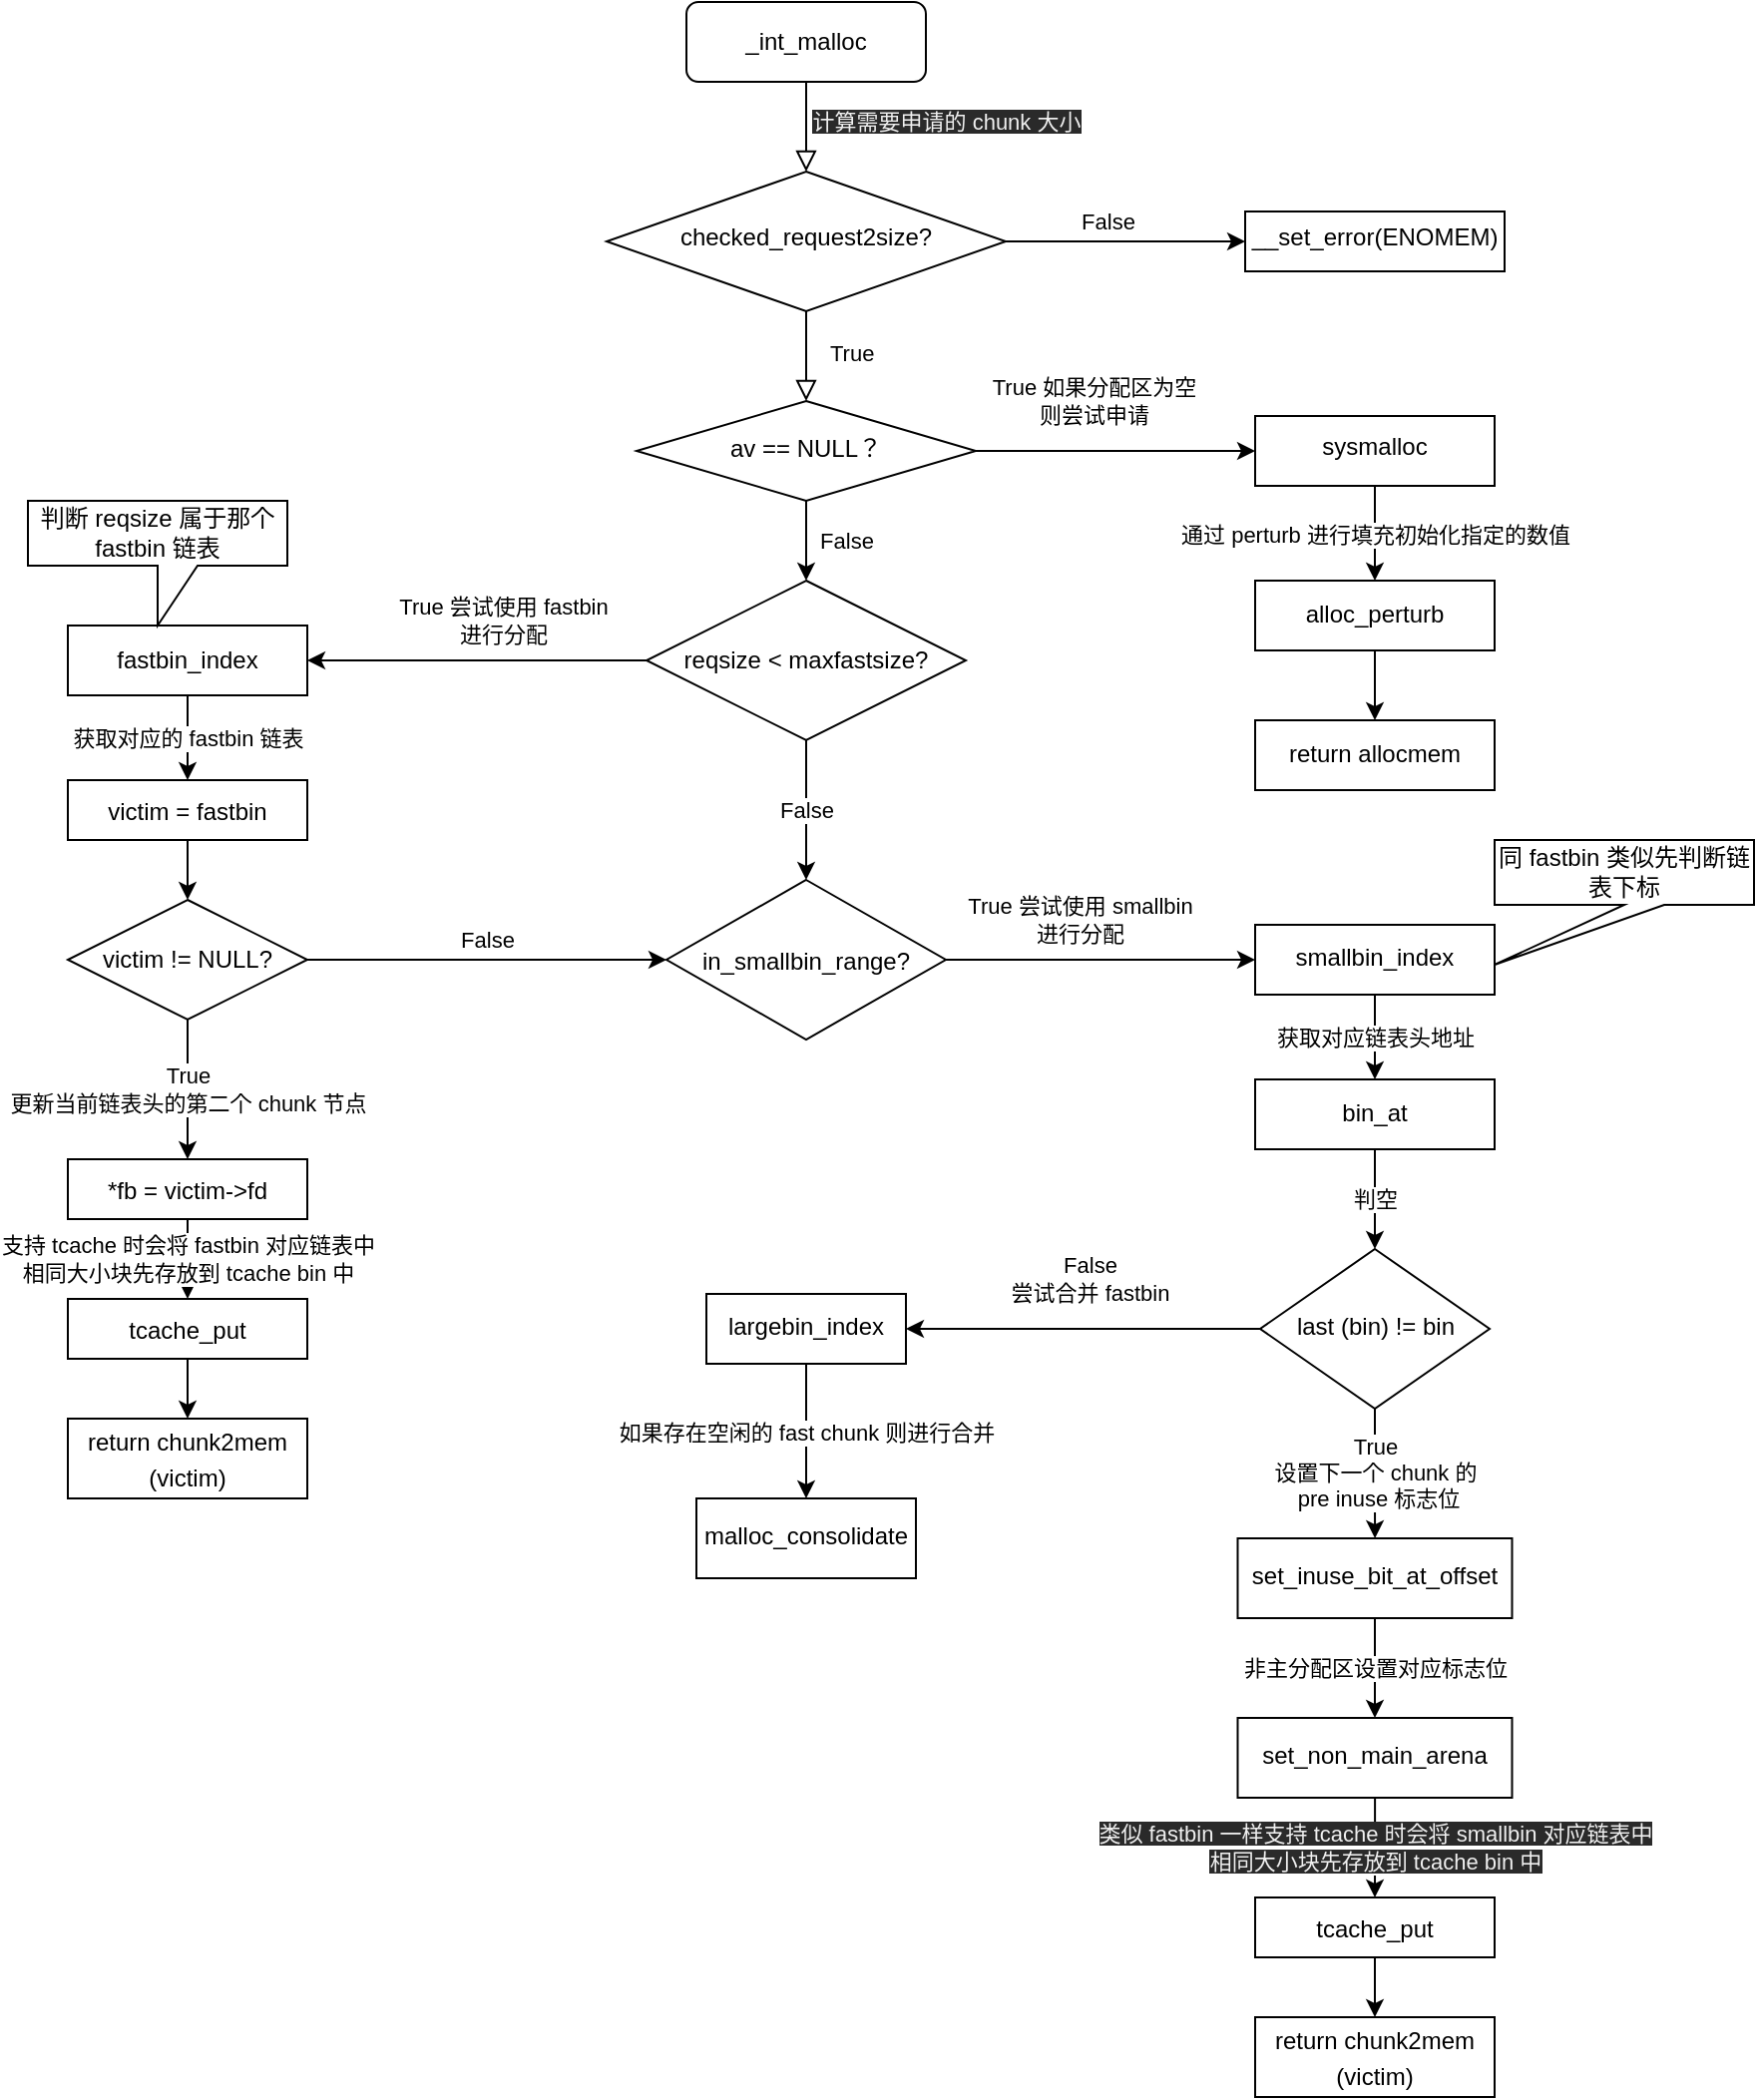 <mxfile version="14.6.13" type="device" pages="2"><diagram id="C5RBs43oDa-KdzZeNtuy" name="_int_malloc"><mxGraphModel dx="2012" dy="730" grid="1" gridSize="10" guides="1" tooltips="1" connect="1" arrows="1" fold="1" page="1" pageScale="1" pageWidth="827" pageHeight="1169" math="0" shadow="0"><root><mxCell id="WIyWlLk6GJQsqaUBKTNV-0"/><mxCell id="WIyWlLk6GJQsqaUBKTNV-1" parent="WIyWlLk6GJQsqaUBKTNV-0"/><mxCell id="WIyWlLk6GJQsqaUBKTNV-2" value="&lt;meta charset=&quot;utf-8&quot;&gt;&lt;span style=&quot;color: rgb(240, 240, 240); font-family: helvetica; font-size: 11px; font-style: normal; font-weight: 400; letter-spacing: normal; text-align: left; text-indent: 0px; text-transform: none; word-spacing: 0px; background-color: rgb(42, 42, 42); display: inline; float: none;&quot;&gt;计算需要申请的 chunk 大小&lt;/span&gt;" style="rounded=0;html=1;jettySize=auto;orthogonalLoop=1;fontSize=11;endArrow=block;endFill=0;endSize=8;strokeWidth=1;shadow=0;labelBackgroundColor=none;edgeStyle=orthogonalEdgeStyle;" parent="WIyWlLk6GJQsqaUBKTNV-1" source="WIyWlLk6GJQsqaUBKTNV-3" target="WIyWlLk6GJQsqaUBKTNV-6" edge="1"><mxGeometry x="-0.111" y="70" relative="1" as="geometry"><mxPoint as="offset"/></mxGeometry></mxCell><mxCell id="WIyWlLk6GJQsqaUBKTNV-3" value="_int_malloc" style="rounded=1;whiteSpace=wrap;html=1;fontSize=12;glass=0;strokeWidth=1;shadow=0;" parent="WIyWlLk6GJQsqaUBKTNV-1" vertex="1"><mxGeometry x="160" y="80" width="120" height="40" as="geometry"/></mxCell><mxCell id="WIyWlLk6GJQsqaUBKTNV-4" value="True" style="rounded=0;html=1;jettySize=auto;orthogonalLoop=1;fontSize=11;endArrow=block;endFill=0;endSize=8;strokeWidth=1;shadow=0;labelBackgroundColor=none;edgeStyle=orthogonalEdgeStyle;align=left;entryX=0.5;entryY=0;entryDx=0;entryDy=0;" parent="WIyWlLk6GJQsqaUBKTNV-1" source="WIyWlLk6GJQsqaUBKTNV-6" target="5kO4DivLfU6_8C12rLUA-7" edge="1"><mxGeometry x="-0.091" y="10" relative="1" as="geometry"><mxPoint as="offset"/><mxPoint x="220" y="290" as="targetPoint"/></mxGeometry></mxCell><mxCell id="5kO4DivLfU6_8C12rLUA-5" value="" style="edgeStyle=orthogonalEdgeStyle;rounded=0;orthogonalLoop=1;jettySize=auto;html=1;" parent="WIyWlLk6GJQsqaUBKTNV-1" source="WIyWlLk6GJQsqaUBKTNV-6" target="5kO4DivLfU6_8C12rLUA-4" edge="1"><mxGeometry relative="1" as="geometry"/></mxCell><mxCell id="5kO4DivLfU6_8C12rLUA-6" value="False" style="edgeLabel;html=1;align=center;verticalAlign=middle;resizable=0;points=[];" parent="5kO4DivLfU6_8C12rLUA-5" vertex="1" connectable="0"><mxGeometry x="-0.293" y="-1" relative="1" as="geometry"><mxPoint x="8" y="-11" as="offset"/></mxGeometry></mxCell><mxCell id="WIyWlLk6GJQsqaUBKTNV-6" value="&lt;span style=&quot;text-align: left&quot;&gt;checked_request2size?&lt;br&gt;&lt;/span&gt;" style="rhombus;whiteSpace=wrap;html=1;shadow=0;fontFamily=Helvetica;fontSize=12;align=center;strokeWidth=1;spacing=6;spacingTop=-4;" parent="WIyWlLk6GJQsqaUBKTNV-1" vertex="1"><mxGeometry x="120" y="165" width="200" height="70" as="geometry"/></mxCell><mxCell id="5kO4DivLfU6_8C12rLUA-4" value="__set_error(ENOMEM)" style="whiteSpace=wrap;html=1;shadow=0;strokeWidth=1;spacing=6;spacingTop=-4;" parent="WIyWlLk6GJQsqaUBKTNV-1" vertex="1"><mxGeometry x="440" y="185" width="130" height="30" as="geometry"/></mxCell><mxCell id="5kO4DivLfU6_8C12rLUA-9" value="" style="edgeStyle=orthogonalEdgeStyle;rounded=0;orthogonalLoop=1;jettySize=auto;html=1;" parent="WIyWlLk6GJQsqaUBKTNV-1" source="5kO4DivLfU6_8C12rLUA-7" target="5kO4DivLfU6_8C12rLUA-8" edge="1"><mxGeometry relative="1" as="geometry"/></mxCell><mxCell id="5kO4DivLfU6_8C12rLUA-10" value="True 如果分配区为空&lt;br&gt;则尝试申请" style="edgeLabel;html=1;align=center;verticalAlign=middle;resizable=0;points=[];" parent="5kO4DivLfU6_8C12rLUA-9" vertex="1" connectable="0"><mxGeometry x="-0.2" y="-1" relative="1" as="geometry"><mxPoint x="3" y="-26" as="offset"/></mxGeometry></mxCell><mxCell id="1vATzgNx2G5LXkm2B4S2-3" value="False" style="edgeStyle=orthogonalEdgeStyle;rounded=0;orthogonalLoop=1;jettySize=auto;html=1;entryX=0.5;entryY=0;entryDx=0;entryDy=0;" edge="1" parent="WIyWlLk6GJQsqaUBKTNV-1" source="5kO4DivLfU6_8C12rLUA-7" target="1vATzgNx2G5LXkm2B4S2-4"><mxGeometry x="0.0" y="20" relative="1" as="geometry"><mxPoint x="220.034" y="370" as="targetPoint"/><Array as="points"/><mxPoint as="offset"/></mxGeometry></mxCell><mxCell id="5kO4DivLfU6_8C12rLUA-7" value="&lt;div style=&quot;line-height: 18px&quot;&gt;av == NULL？&lt;/div&gt;" style="rhombus;whiteSpace=wrap;html=1;shadow=0;fontFamily=Helvetica;fontSize=12;align=center;strokeWidth=1;spacing=6;spacingTop=-4;" parent="WIyWlLk6GJQsqaUBKTNV-1" vertex="1"><mxGeometry x="135" y="280" width="170" height="50" as="geometry"/></mxCell><mxCell id="5kO4DivLfU6_8C12rLUA-12" value="通过 perturb 进行填充初始化指定的数值" style="edgeStyle=orthogonalEdgeStyle;rounded=0;orthogonalLoop=1;jettySize=auto;html=1;" parent="WIyWlLk6GJQsqaUBKTNV-1" source="5kO4DivLfU6_8C12rLUA-8" target="5kO4DivLfU6_8C12rLUA-11" edge="1"><mxGeometry relative="1" as="geometry"/></mxCell><mxCell id="5kO4DivLfU6_8C12rLUA-8" value="sysmalloc" style="whiteSpace=wrap;html=1;shadow=0;strokeWidth=1;spacing=6;spacingTop=-4;" parent="WIyWlLk6GJQsqaUBKTNV-1" vertex="1"><mxGeometry x="445" y="287.5" width="120" height="35" as="geometry"/></mxCell><mxCell id="1vATzgNx2G5LXkm2B4S2-1" value="" style="edgeStyle=orthogonalEdgeStyle;rounded=0;orthogonalLoop=1;jettySize=auto;html=1;" edge="1" parent="WIyWlLk6GJQsqaUBKTNV-1" source="5kO4DivLfU6_8C12rLUA-11" target="1vATzgNx2G5LXkm2B4S2-0"><mxGeometry relative="1" as="geometry"/></mxCell><mxCell id="5kO4DivLfU6_8C12rLUA-11" value="&lt;div style=&quot;line-height: 18px&quot;&gt;alloc_perturb&lt;/div&gt;" style="whiteSpace=wrap;html=1;shadow=0;strokeWidth=1;spacing=6;spacingTop=-4;" parent="WIyWlLk6GJQsqaUBKTNV-1" vertex="1"><mxGeometry x="445" y="370" width="120" height="35" as="geometry"/></mxCell><mxCell id="1vATzgNx2G5LXkm2B4S2-0" value="&lt;div style=&quot;line-height: 18px&quot;&gt;return allocmem&lt;/div&gt;" style="whiteSpace=wrap;html=1;shadow=0;strokeWidth=1;spacing=6;spacingTop=-4;" vertex="1" parent="WIyWlLk6GJQsqaUBKTNV-1"><mxGeometry x="445" y="440" width="120" height="35" as="geometry"/></mxCell><mxCell id="1vATzgNx2G5LXkm2B4S2-6" value="" style="edgeStyle=orthogonalEdgeStyle;rounded=0;orthogonalLoop=1;jettySize=auto;html=1;" edge="1" parent="WIyWlLk6GJQsqaUBKTNV-1" source="1vATzgNx2G5LXkm2B4S2-4" target="1vATzgNx2G5LXkm2B4S2-5"><mxGeometry relative="1" as="geometry"/></mxCell><mxCell id="1vATzgNx2G5LXkm2B4S2-7" value="True 尝试使用 fastbin &lt;br&gt;进行分配" style="edgeLabel;html=1;align=center;verticalAlign=middle;resizable=0;points=[];" vertex="1" connectable="0" parent="1vATzgNx2G5LXkm2B4S2-6"><mxGeometry x="-0.15" y="3" relative="1" as="geometry"><mxPoint y="-23" as="offset"/></mxGeometry></mxCell><mxCell id="1vATzgNx2G5LXkm2B4S2-25" value="False" style="edgeStyle=orthogonalEdgeStyle;rounded=0;orthogonalLoop=1;jettySize=auto;html=1;" edge="1" parent="WIyWlLk6GJQsqaUBKTNV-1" source="1vATzgNx2G5LXkm2B4S2-4" target="1vATzgNx2G5LXkm2B4S2-24"><mxGeometry relative="1" as="geometry"/></mxCell><mxCell id="1vATzgNx2G5LXkm2B4S2-4" value="reqsize &amp;lt; maxfastsize?" style="rhombus;whiteSpace=wrap;html=1;" vertex="1" parent="WIyWlLk6GJQsqaUBKTNV-1"><mxGeometry x="140" y="370" width="160" height="80" as="geometry"/></mxCell><mxCell id="1vATzgNx2G5LXkm2B4S2-10" value="获取对应的 fastbin 链表" style="edgeStyle=orthogonalEdgeStyle;rounded=0;orthogonalLoop=1;jettySize=auto;html=1;" edge="1" parent="WIyWlLk6GJQsqaUBKTNV-1" source="1vATzgNx2G5LXkm2B4S2-5" target="1vATzgNx2G5LXkm2B4S2-9"><mxGeometry relative="1" as="geometry"/></mxCell><mxCell id="1vATzgNx2G5LXkm2B4S2-5" value="&lt;span style=&quot;text-align: left&quot;&gt;fastbin_index&lt;/span&gt;" style="whiteSpace=wrap;html=1;" vertex="1" parent="WIyWlLk6GJQsqaUBKTNV-1"><mxGeometry x="-150" y="392.5" width="120" height="35" as="geometry"/></mxCell><mxCell id="1vATzgNx2G5LXkm2B4S2-8" value="判断 reqsize 属于那个 fastbin 链表" style="shape=callout;whiteSpace=wrap;html=1;perimeter=calloutPerimeter;" vertex="1" parent="WIyWlLk6GJQsqaUBKTNV-1"><mxGeometry x="-170" y="330" width="130" height="62.5" as="geometry"/></mxCell><mxCell id="1vATzgNx2G5LXkm2B4S2-14" value="True&lt;br&gt;更新当前链表头的第二个 chunk 节点" style="edgeStyle=orthogonalEdgeStyle;rounded=0;orthogonalLoop=1;jettySize=auto;html=1;exitX=0.5;exitY=1;exitDx=0;exitDy=0;" edge="1" parent="WIyWlLk6GJQsqaUBKTNV-1" source="1vATzgNx2G5LXkm2B4S2-22" target="1vATzgNx2G5LXkm2B4S2-13"><mxGeometry relative="1" as="geometry"><mxPoint x="110" y="530" as="sourcePoint"/></mxGeometry></mxCell><mxCell id="1vATzgNx2G5LXkm2B4S2-23" value="" style="edgeStyle=orthogonalEdgeStyle;rounded=0;orthogonalLoop=1;jettySize=auto;html=1;" edge="1" parent="WIyWlLk6GJQsqaUBKTNV-1" source="1vATzgNx2G5LXkm2B4S2-9" target="1vATzgNx2G5LXkm2B4S2-22"><mxGeometry relative="1" as="geometry"/></mxCell><mxCell id="1vATzgNx2G5LXkm2B4S2-9" value="&lt;div style=&quot;line-height: 18px&quot;&gt;victim =&amp;nbsp;fastbin&lt;/div&gt;" style="whiteSpace=wrap;html=1;" vertex="1" parent="WIyWlLk6GJQsqaUBKTNV-1"><mxGeometry x="-150" y="470" width="120" height="30" as="geometry"/></mxCell><mxCell id="1vATzgNx2G5LXkm2B4S2-19" value="支持 tcache 时会将 fastbin 对应链表中&lt;br&gt;相同大小块先存放到 tcache bin 中" style="edgeStyle=orthogonalEdgeStyle;rounded=0;orthogonalLoop=1;jettySize=auto;html=1;" edge="1" parent="WIyWlLk6GJQsqaUBKTNV-1" source="1vATzgNx2G5LXkm2B4S2-13" target="1vATzgNx2G5LXkm2B4S2-18"><mxGeometry relative="1" as="geometry"/></mxCell><mxCell id="1vATzgNx2G5LXkm2B4S2-13" value="&lt;div style=&quot;line-height: 18px&quot;&gt;&lt;div style=&quot;line-height: 18px&quot;&gt;&lt;div style=&quot;line-height: 18px&quot;&gt;*fb = victim-&amp;gt;fd&lt;/div&gt;&lt;/div&gt;&lt;/div&gt;" style="whiteSpace=wrap;html=1;" vertex="1" parent="WIyWlLk6GJQsqaUBKTNV-1"><mxGeometry x="-150" y="660" width="120" height="30" as="geometry"/></mxCell><mxCell id="1vATzgNx2G5LXkm2B4S2-21" value="" style="edgeStyle=orthogonalEdgeStyle;rounded=0;orthogonalLoop=1;jettySize=auto;html=1;" edge="1" parent="WIyWlLk6GJQsqaUBKTNV-1" source="1vATzgNx2G5LXkm2B4S2-18" target="1vATzgNx2G5LXkm2B4S2-20"><mxGeometry relative="1" as="geometry"/></mxCell><mxCell id="1vATzgNx2G5LXkm2B4S2-18" value="&lt;div style=&quot;line-height: 18px&quot;&gt;&lt;div style=&quot;line-height: 18px&quot;&gt;&lt;div style=&quot;line-height: 18px&quot;&gt;&lt;div style=&quot;line-height: 18px&quot;&gt;tcache_put&lt;/div&gt;&lt;/div&gt;&lt;/div&gt;&lt;/div&gt;" style="whiteSpace=wrap;html=1;" vertex="1" parent="WIyWlLk6GJQsqaUBKTNV-1"><mxGeometry x="-150" y="730" width="120" height="30" as="geometry"/></mxCell><mxCell id="1vATzgNx2G5LXkm2B4S2-20" value="&lt;div style=&quot;line-height: 18px&quot;&gt;&lt;div style=&quot;line-height: 18px&quot;&gt;&lt;div style=&quot;line-height: 18px&quot;&gt;&lt;div style=&quot;line-height: 18px&quot;&gt;return&amp;nbsp;chunk2mem (victim)&lt;/div&gt;&lt;/div&gt;&lt;/div&gt;&lt;/div&gt;" style="whiteSpace=wrap;html=1;" vertex="1" parent="WIyWlLk6GJQsqaUBKTNV-1"><mxGeometry x="-150" y="790" width="120" height="40" as="geometry"/></mxCell><mxCell id="1vATzgNx2G5LXkm2B4S2-22" value="victim != NULL?" style="rhombus;whiteSpace=wrap;html=1;" vertex="1" parent="WIyWlLk6GJQsqaUBKTNV-1"><mxGeometry x="-150" y="530" width="120" height="60" as="geometry"/></mxCell><mxCell id="1vATzgNx2G5LXkm2B4S2-31" value="" style="edgeStyle=orthogonalEdgeStyle;rounded=0;orthogonalLoop=1;jettySize=auto;html=1;entryX=0;entryY=0.5;entryDx=0;entryDy=0;" edge="1" parent="WIyWlLk6GJQsqaUBKTNV-1" source="1vATzgNx2G5LXkm2B4S2-24" target="1vATzgNx2G5LXkm2B4S2-32"><mxGeometry relative="1" as="geometry"><mxPoint x="440" y="560" as="targetPoint"/></mxGeometry></mxCell><mxCell id="1vATzgNx2G5LXkm2B4S2-33" value="True 尝试使用 smallbin &lt;br&gt;进行分配" style="edgeLabel;html=1;align=center;verticalAlign=middle;resizable=0;points=[];" vertex="1" connectable="0" parent="1vATzgNx2G5LXkm2B4S2-31"><mxGeometry x="-0.138" y="-2" relative="1" as="geometry"><mxPoint y="-22" as="offset"/></mxGeometry></mxCell><mxCell id="1vATzgNx2G5LXkm2B4S2-24" value="&lt;div style=&quot;line-height: 18px&quot;&gt;in_smallbin_range?&lt;/div&gt;" style="rhombus;whiteSpace=wrap;html=1;" vertex="1" parent="WIyWlLk6GJQsqaUBKTNV-1"><mxGeometry x="150" y="520" width="140" height="80" as="geometry"/></mxCell><mxCell id="1vATzgNx2G5LXkm2B4S2-27" value="False" style="endArrow=classic;html=1;entryX=0;entryY=0.5;entryDx=0;entryDy=0;" edge="1" parent="WIyWlLk6GJQsqaUBKTNV-1" target="1vATzgNx2G5LXkm2B4S2-24"><mxGeometry y="10" relative="1" as="geometry"><mxPoint x="-30" y="560" as="sourcePoint"/><mxPoint x="70" y="560" as="targetPoint"/><mxPoint as="offset"/></mxGeometry></mxCell><mxCell id="1vATzgNx2G5LXkm2B4S2-36" value="获取对应链表头地址" style="edgeStyle=orthogonalEdgeStyle;rounded=0;orthogonalLoop=1;jettySize=auto;html=1;" edge="1" parent="WIyWlLk6GJQsqaUBKTNV-1" source="1vATzgNx2G5LXkm2B4S2-32" target="1vATzgNx2G5LXkm2B4S2-35"><mxGeometry relative="1" as="geometry"/></mxCell><mxCell id="1vATzgNx2G5LXkm2B4S2-32" value="&lt;div style=&quot;line-height: 18px&quot;&gt;&lt;div style=&quot;line-height: 18px&quot;&gt;smallbin_index&lt;/div&gt;&lt;/div&gt;" style="whiteSpace=wrap;html=1;shadow=0;strokeWidth=1;spacing=6;spacingTop=-4;" vertex="1" parent="WIyWlLk6GJQsqaUBKTNV-1"><mxGeometry x="445" y="542.5" width="120" height="35" as="geometry"/></mxCell><mxCell id="1vATzgNx2G5LXkm2B4S2-34" value="同 fastbin 类似先判断链表下标" style="shape=callout;whiteSpace=wrap;html=1;perimeter=calloutPerimeter;position2=0;" vertex="1" parent="WIyWlLk6GJQsqaUBKTNV-1"><mxGeometry x="565" y="500" width="130" height="62.5" as="geometry"/></mxCell><mxCell id="1vATzgNx2G5LXkm2B4S2-38" value="判空" style="edgeStyle=orthogonalEdgeStyle;rounded=0;orthogonalLoop=1;jettySize=auto;html=1;" edge="1" parent="WIyWlLk6GJQsqaUBKTNV-1" source="1vATzgNx2G5LXkm2B4S2-35" target="1vATzgNx2G5LXkm2B4S2-37"><mxGeometry relative="1" as="geometry"/></mxCell><mxCell id="1vATzgNx2G5LXkm2B4S2-35" value="&lt;div style=&quot;line-height: 18px&quot;&gt;&lt;div style=&quot;line-height: 18px&quot;&gt;&lt;div style=&quot;line-height: 18px&quot;&gt;bin_at&lt;/div&gt;&lt;/div&gt;&lt;/div&gt;" style="whiteSpace=wrap;html=1;shadow=0;strokeWidth=1;spacing=6;spacingTop=-4;" vertex="1" parent="WIyWlLk6GJQsqaUBKTNV-1"><mxGeometry x="445" y="620" width="120" height="35" as="geometry"/></mxCell><mxCell id="1vATzgNx2G5LXkm2B4S2-41" value="True&lt;br&gt;设置下一个 chunk 的&lt;br&gt;&amp;nbsp;pre inuse 标志位" style="edgeStyle=orthogonalEdgeStyle;rounded=0;orthogonalLoop=1;jettySize=auto;html=1;" edge="1" parent="WIyWlLk6GJQsqaUBKTNV-1" source="1vATzgNx2G5LXkm2B4S2-37" target="1vATzgNx2G5LXkm2B4S2-40"><mxGeometry relative="1" as="geometry"/></mxCell><mxCell id="1vATzgNx2G5LXkm2B4S2-50" value="False&lt;br&gt;尝试合并 fastbin" style="edgeStyle=orthogonalEdgeStyle;rounded=0;orthogonalLoop=1;jettySize=auto;html=1;" edge="1" parent="WIyWlLk6GJQsqaUBKTNV-1" source="1vATzgNx2G5LXkm2B4S2-37" target="1vATzgNx2G5LXkm2B4S2-49"><mxGeometry x="-0.032" y="-25" relative="1" as="geometry"><mxPoint as="offset"/></mxGeometry></mxCell><mxCell id="1vATzgNx2G5LXkm2B4S2-37" value="&lt;div style=&quot;line-height: 18px&quot;&gt;last (bin) != bin&lt;/div&gt;" style="rhombus;whiteSpace=wrap;html=1;shadow=0;strokeWidth=1;spacing=6;spacingTop=-4;" vertex="1" parent="WIyWlLk6GJQsqaUBKTNV-1"><mxGeometry x="447.5" y="705" width="115" height="80" as="geometry"/></mxCell><mxCell id="1vATzgNx2G5LXkm2B4S2-43" value="非主分配区设置对应标志位" style="edgeStyle=orthogonalEdgeStyle;rounded=0;orthogonalLoop=1;jettySize=auto;html=1;" edge="1" parent="WIyWlLk6GJQsqaUBKTNV-1" source="1vATzgNx2G5LXkm2B4S2-40" target="1vATzgNx2G5LXkm2B4S2-42"><mxGeometry relative="1" as="geometry"/></mxCell><mxCell id="1vATzgNx2G5LXkm2B4S2-40" value="&lt;div style=&quot;line-height: 18px&quot;&gt;set_inuse_bit_at_offset&lt;/div&gt;" style="whiteSpace=wrap;html=1;shadow=0;strokeWidth=1;spacing=6;spacingTop=-4;" vertex="1" parent="WIyWlLk6GJQsqaUBKTNV-1"><mxGeometry x="436.25" y="850" width="137.5" height="40" as="geometry"/></mxCell><mxCell id="1vATzgNx2G5LXkm2B4S2-45" value="&lt;span style=&quot;color: rgb(240 , 240 , 240) ; font-family: &amp;#34;helvetica&amp;#34; ; font-size: 11px ; font-style: normal ; font-weight: 400 ; letter-spacing: normal ; text-align: center ; text-indent: 0px ; text-transform: none ; word-spacing: 0px ; background-color: rgb(42 , 42 , 42) ; display: inline ; float: none&quot;&gt;类似 fastbin 一样支持 tcache 时会将 smallbin 对应链表中&lt;/span&gt;&lt;br style=&quot;color: rgb(240 , 240 , 240) ; font-family: &amp;#34;helvetica&amp;#34; ; font-size: 11px ; font-style: normal ; font-weight: 400 ; letter-spacing: normal ; text-align: center ; text-indent: 0px ; text-transform: none ; word-spacing: 0px&quot;&gt;&lt;span style=&quot;color: rgb(240 , 240 , 240) ; font-family: &amp;#34;helvetica&amp;#34; ; font-size: 11px ; font-style: normal ; font-weight: 400 ; letter-spacing: normal ; text-align: center ; text-indent: 0px ; text-transform: none ; word-spacing: 0px ; background-color: rgb(42 , 42 , 42) ; display: inline ; float: none&quot;&gt;相同大小块先存放到 tcache bin 中&lt;/span&gt;" style="edgeStyle=orthogonalEdgeStyle;rounded=0;orthogonalLoop=1;jettySize=auto;html=1;entryX=0.5;entryY=0;entryDx=0;entryDy=0;" edge="1" parent="WIyWlLk6GJQsqaUBKTNV-1" source="1vATzgNx2G5LXkm2B4S2-42" target="1vATzgNx2G5LXkm2B4S2-44"><mxGeometry relative="1" as="geometry"/></mxCell><mxCell id="1vATzgNx2G5LXkm2B4S2-42" value="&lt;div style=&quot;line-height: 18px&quot;&gt;&lt;div style=&quot;line-height: 18px&quot;&gt;set_non_main_arena&lt;/div&gt;&lt;/div&gt;" style="whiteSpace=wrap;html=1;shadow=0;strokeWidth=1;spacing=6;spacingTop=-4;" vertex="1" parent="WIyWlLk6GJQsqaUBKTNV-1"><mxGeometry x="436.25" y="940" width="137.5" height="40" as="geometry"/></mxCell><mxCell id="1vATzgNx2G5LXkm2B4S2-48" style="edgeStyle=orthogonalEdgeStyle;rounded=0;orthogonalLoop=1;jettySize=auto;html=1;entryX=0.5;entryY=0;entryDx=0;entryDy=0;" edge="1" parent="WIyWlLk6GJQsqaUBKTNV-1" source="1vATzgNx2G5LXkm2B4S2-44" target="1vATzgNx2G5LXkm2B4S2-46"><mxGeometry relative="1" as="geometry"/></mxCell><mxCell id="1vATzgNx2G5LXkm2B4S2-44" value="&lt;div style=&quot;line-height: 18px&quot;&gt;&lt;div style=&quot;line-height: 18px&quot;&gt;&lt;div style=&quot;line-height: 18px&quot;&gt;&lt;div style=&quot;line-height: 18px&quot;&gt;tcache_put&lt;/div&gt;&lt;/div&gt;&lt;/div&gt;&lt;/div&gt;" style="whiteSpace=wrap;html=1;" vertex="1" parent="WIyWlLk6GJQsqaUBKTNV-1"><mxGeometry x="445" y="1030" width="120" height="30" as="geometry"/></mxCell><mxCell id="1vATzgNx2G5LXkm2B4S2-46" value="&lt;div style=&quot;line-height: 18px&quot;&gt;&lt;div style=&quot;line-height: 18px&quot;&gt;&lt;div style=&quot;line-height: 18px&quot;&gt;&lt;div style=&quot;line-height: 18px&quot;&gt;return&amp;nbsp;chunk2mem (victim)&lt;/div&gt;&lt;/div&gt;&lt;/div&gt;&lt;/div&gt;" style="whiteSpace=wrap;html=1;" vertex="1" parent="WIyWlLk6GJQsqaUBKTNV-1"><mxGeometry x="445" y="1090" width="120" height="40" as="geometry"/></mxCell><mxCell id="1vATzgNx2G5LXkm2B4S2-52" value="如果存在空闲的 fast chunk 则进行合并" style="edgeStyle=orthogonalEdgeStyle;rounded=0;orthogonalLoop=1;jettySize=auto;html=1;" edge="1" parent="WIyWlLk6GJQsqaUBKTNV-1" source="1vATzgNx2G5LXkm2B4S2-49" target="1vATzgNx2G5LXkm2B4S2-51"><mxGeometry relative="1" as="geometry"/></mxCell><mxCell id="1vATzgNx2G5LXkm2B4S2-49" value="&lt;div style=&quot;line-height: 18px&quot;&gt;largebin_index&lt;/div&gt;" style="whiteSpace=wrap;html=1;shadow=0;strokeWidth=1;spacing=6;spacingTop=-4;" vertex="1" parent="WIyWlLk6GJQsqaUBKTNV-1"><mxGeometry x="170" y="727.5" width="100" height="35" as="geometry"/></mxCell><mxCell id="1vATzgNx2G5LXkm2B4S2-51" value="&lt;div style=&quot;line-height: 18px&quot;&gt;&lt;div style=&quot;line-height: 18px&quot;&gt;malloc_consolidate&lt;/div&gt;&lt;/div&gt;" style="whiteSpace=wrap;html=1;shadow=0;strokeWidth=1;spacing=6;spacingTop=-4;" vertex="1" parent="WIyWlLk6GJQsqaUBKTNV-1"><mxGeometry x="165" y="830" width="110" height="40" as="geometry"/></mxCell></root></mxGraphModel></diagram><diagram id="WvDRwBwoH3OHG7CeKwm5" name="malloc_consolidate"><mxGraphModel dx="1185" dy="730" grid="1" gridSize="10" guides="1" tooltips="1" connect="1" arrows="1" fold="1" page="1" pageScale="1" pageWidth="827" pageHeight="1169" math="0" shadow="0"><root><mxCell id="2EwJpEZB17M4_aX14zUW-0"/><mxCell id="2EwJpEZB17M4_aX14zUW-1" parent="2EwJpEZB17M4_aX14zUW-0"/><mxCell id="zjrPyRwedGCQAq1g_ZNp-11" style="edgeStyle=orthogonalEdgeStyle;rounded=0;orthogonalLoop=1;jettySize=auto;html=1;entryX=0.5;entryY=0;entryDx=0;entryDy=0;" edge="1" parent="2EwJpEZB17M4_aX14zUW-1" source="zjrPyRwedGCQAq1g_ZNp-0" target="zjrPyRwedGCQAq1g_ZNp-10"><mxGeometry relative="1" as="geometry"/></mxCell><mxCell id="zjrPyRwedGCQAq1g_ZNp-0" value="malloc_consolidate" style="rounded=1;whiteSpace=wrap;html=1;" vertex="1" parent="2EwJpEZB17M4_aX14zUW-1"><mxGeometry x="340" y="150" width="120" height="40" as="geometry"/></mxCell><mxCell id="2PcGoU0E6L41Hj3VVCBz-1" value="获取 bin[1] 即 unsorted bins 首地址" style="edgeStyle=orthogonalEdgeStyle;rounded=0;orthogonalLoop=1;jettySize=auto;html=1;" edge="1" parent="2EwJpEZB17M4_aX14zUW-1" source="zjrPyRwedGCQAq1g_ZNp-10" target="2PcGoU0E6L41Hj3VVCBz-0"><mxGeometry relative="1" as="geometry"/></mxCell><mxCell id="zjrPyRwedGCQAq1g_ZNp-10" value="&lt;div style=&quot;line-height: 18px&quot;&gt;原子设置&lt;/div&gt;&lt;div style=&quot;line-height: 18px&quot;&gt;av-&amp;gt;have_fastchunks&lt;/div&gt;&lt;div style=&quot;line-height: 18px&quot;&gt;成员为 False&lt;/div&gt;" style="rounded=0;whiteSpace=wrap;html=1;" vertex="1" parent="2EwJpEZB17M4_aX14zUW-1"><mxGeometry x="320" y="230" width="160" height="60" as="geometry"/></mxCell><mxCell id="2PcGoU0E6L41Hj3VVCBz-3" value="获取 fastbin 最大链表与最小链表头地址" style="edgeStyle=orthogonalEdgeStyle;rounded=0;orthogonalLoop=1;jettySize=auto;html=1;" edge="1" parent="2EwJpEZB17M4_aX14zUW-1" source="2PcGoU0E6L41Hj3VVCBz-0" target="2PcGoU0E6L41Hj3VVCBz-2"><mxGeometry relative="1" as="geometry"/></mxCell><mxCell id="2PcGoU0E6L41Hj3VVCBz-0" value="&lt;div style=&quot;line-height: 18px&quot;&gt;&lt;div style=&quot;line-height: 18px&quot;&gt;unsorted_chunks(av)&lt;/div&gt;&lt;/div&gt;" style="rounded=0;whiteSpace=wrap;html=1;" vertex="1" parent="2EwJpEZB17M4_aX14zUW-1"><mxGeometry x="320" y="360" width="160" height="40" as="geometry"/></mxCell><mxCell id="2PcGoU0E6L41Hj3VVCBz-6" value="" style="edgeStyle=orthogonalEdgeStyle;rounded=0;orthogonalLoop=1;jettySize=auto;html=1;" edge="1" parent="2EwJpEZB17M4_aX14zUW-1" source="2PcGoU0E6L41Hj3VVCBz-2" target="2PcGoU0E6L41Hj3VVCBz-5"><mxGeometry relative="1" as="geometry"/></mxCell><mxCell id="2PcGoU0E6L41Hj3VVCBz-7" value="&lt;div style=&quot;line-height: 18px&quot;&gt;原子性的 将 fb 置空并返回 fb 原来的值&lt;/div&gt;" style="edgeLabel;html=1;align=center;verticalAlign=middle;resizable=0;points=[];" vertex="1" connectable="0" parent="2PcGoU0E6L41Hj3VVCBz-6"><mxGeometry x="-0.26" relative="1" as="geometry"><mxPoint y="8" as="offset"/></mxGeometry></mxCell><mxCell id="2PcGoU0E6L41Hj3VVCBz-2" value="&lt;div style=&quot;line-height: 18px&quot;&gt;&lt;div style=&quot;line-height: 18px&quot;&gt;&lt;div style=&quot;line-height: 18px&quot;&gt;maxfb = &amp;amp;fastbin(NFASTBINS - 1) //9&lt;/div&gt;&lt;div style=&quot;line-height: 18px&quot;&gt;&amp;amp;&amp;nbsp;&amp;nbsp;&lt;/div&gt;&lt;div style=&quot;line-height: 18px&quot;&gt;&amp;nbsp;fb =&amp;amp;fastbin(0)&amp;nbsp;&lt;/div&gt;&lt;/div&gt;&lt;/div&gt;" style="rounded=0;whiteSpace=wrap;html=1;" vertex="1" parent="2EwJpEZB17M4_aX14zUW-1"><mxGeometry x="295" y="480" width="210" height="60" as="geometry"/></mxCell><mxCell id="xi_ZK5C5aWXjac1GxsAc-1" value="" style="edgeStyle=orthogonalEdgeStyle;rounded=0;orthogonalLoop=1;jettySize=auto;html=1;" edge="1" parent="2EwJpEZB17M4_aX14zUW-1" source="2PcGoU0E6L41Hj3VVCBz-5" target="xi_ZK5C5aWXjac1GxsAc-0"><mxGeometry relative="1" as="geometry"/></mxCell><mxCell id="2PcGoU0E6L41Hj3VVCBz-5" value="&lt;div style=&quot;line-height: 18px&quot;&gt;&lt;div style=&quot;line-height: 18px&quot;&gt;&lt;div style=&quot;line-height: 18px&quot;&gt;&lt;div style=&quot;line-height: 18px&quot;&gt;p = atomic_exchange_acq(fb, NULL);&lt;/div&gt;&lt;/div&gt;&lt;/div&gt;&lt;/div&gt;" style="rounded=0;whiteSpace=wrap;html=1;" vertex="1" parent="2EwJpEZB17M4_aX14zUW-1"><mxGeometry x="295" y="600" width="210" height="50" as="geometry"/></mxCell><mxCell id="xi_ZK5C5aWXjac1GxsAc-3" value="False&lt;br&gt;标识此链表以空" style="edgeStyle=orthogonalEdgeStyle;rounded=0;orthogonalLoop=1;jettySize=auto;html=1;" edge="1" parent="2EwJpEZB17M4_aX14zUW-1" source="xi_ZK5C5aWXjac1GxsAc-0" target="xi_ZK5C5aWXjac1GxsAc-2"><mxGeometry relative="1" as="geometry"/></mxCell><mxCell id="xi_ZK5C5aWXjac1GxsAc-7" value="True&lt;br&gt;遍历所有的 chunk" style="edgeStyle=orthogonalEdgeStyle;rounded=0;orthogonalLoop=1;jettySize=auto;html=1;" edge="1" parent="2EwJpEZB17M4_aX14zUW-1" source="xi_ZK5C5aWXjac1GxsAc-0" target="xi_ZK5C5aWXjac1GxsAc-6"><mxGeometry y="20" relative="1" as="geometry"><mxPoint as="offset"/></mxGeometry></mxCell><mxCell id="xi_ZK5C5aWXjac1GxsAc-0" value="p != 0" style="rhombus;whiteSpace=wrap;html=1;rounded=0;" vertex="1" parent="2EwJpEZB17M4_aX14zUW-1"><mxGeometry x="360" y="680" width="80" height="80" as="geometry"/></mxCell><mxCell id="xi_ZK5C5aWXjac1GxsAc-5" value="&lt;meta charset=&quot;utf-8&quot;&gt;&lt;span style=&quot;color: rgb(240, 240, 240); font-family: helvetica; font-size: 11px; font-style: normal; font-weight: 400; letter-spacing: normal; text-align: center; text-indent: 0px; text-transform: none; word-spacing: 0px; background-color: rgb(42, 42, 42); display: inline; float: none;&quot;&gt;fb 递增遍历所有的 fast bin 链表&lt;/span&gt;" style="edgeStyle=orthogonalEdgeStyle;rounded=0;orthogonalLoop=1;jettySize=auto;html=1;entryX=0;entryY=0.5;entryDx=0;entryDy=0;exitX=0;exitY=0.5;exitDx=0;exitDy=0;" edge="1" parent="2EwJpEZB17M4_aX14zUW-1" source="xi_ZK5C5aWXjac1GxsAc-2" target="2PcGoU0E6L41Hj3VVCBz-5"><mxGeometry relative="1" as="geometry"><mxPoint x="220" y="640" as="targetPoint"/><Array as="points"><mxPoint x="180" y="2497"/><mxPoint x="180" y="625"/></Array></mxGeometry></mxCell><mxCell id="xi_ZK5C5aWXjac1GxsAc-2" value="&lt;div style=&quot;line-height: 18px&quot;&gt;fb++ != maxfb&lt;/div&gt;" style="rhombus;whiteSpace=wrap;html=1;rounded=0;" vertex="1" parent="2EwJpEZB17M4_aX14zUW-1"><mxGeometry x="330" y="2460" width="140" height="75" as="geometry"/></mxCell><mxCell id="xi_ZK5C5aWXjac1GxsAc-10" value="获取当前 p chunk 的大小" style="edgeStyle=orthogonalEdgeStyle;rounded=0;orthogonalLoop=1;jettySize=auto;html=1;" edge="1" parent="2EwJpEZB17M4_aX14zUW-1" source="xi_ZK5C5aWXjac1GxsAc-6" target="xi_ZK5C5aWXjac1GxsAc-9"><mxGeometry relative="1" as="geometry"/></mxCell><mxCell id="xi_ZK5C5aWXjac1GxsAc-6" value="&lt;div style=&quot;line-height: 18px&quot;&gt;nextp = p-&amp;gt;fd;&lt;/div&gt;" style="whiteSpace=wrap;html=1;rounded=0;" vertex="1" parent="2EwJpEZB17M4_aX14zUW-1"><mxGeometry x="938.12" y="700" width="120" height="40" as="geometry"/></mxCell><mxCell id="xi_ZK5C5aWXjac1GxsAc-8" value="暂存下一个 chunk 地址" style="shape=callout;whiteSpace=wrap;html=1;perimeter=calloutPerimeter;base=15;" vertex="1" parent="2EwJpEZB17M4_aX14zUW-1"><mxGeometry x="948.12" y="640" width="150" height="60" as="geometry"/></mxCell><mxCell id="xi_ZK5C5aWXjac1GxsAc-12" value="" style="edgeStyle=orthogonalEdgeStyle;rounded=0;orthogonalLoop=1;jettySize=auto;html=1;" edge="1" parent="2EwJpEZB17M4_aX14zUW-1" source="xi_ZK5C5aWXjac1GxsAc-9" target="xi_ZK5C5aWXjac1GxsAc-11"><mxGeometry relative="1" as="geometry"/></mxCell><mxCell id="xi_ZK5C5aWXjac1GxsAc-13" value="&lt;div style=&quot;line-height: 18px&quot;&gt;偏移获取下一个 chunk 头地址&lt;/div&gt;" style="edgeLabel;html=1;align=center;verticalAlign=middle;resizable=0;points=[];" vertex="1" connectable="0" parent="xi_ZK5C5aWXjac1GxsAc-12"><mxGeometry x="-0.229" y="1" relative="1" as="geometry"><mxPoint as="offset"/></mxGeometry></mxCell><mxCell id="xi_ZK5C5aWXjac1GxsAc-9" value="&lt;div style=&quot;line-height: 18px&quot;&gt;&lt;div style=&quot;line-height: 18px&quot;&gt;size = chunksize(p)&lt;/div&gt;&lt;/div&gt;" style="whiteSpace=wrap;html=1;rounded=0;" vertex="1" parent="2EwJpEZB17M4_aX14zUW-1"><mxGeometry x="938.12" y="790" width="120" height="40" as="geometry"/></mxCell><mxCell id="xi_ZK5C5aWXjac1GxsAc-15" value="" style="edgeStyle=orthogonalEdgeStyle;rounded=0;orthogonalLoop=1;jettySize=auto;html=1;" edge="1" parent="2EwJpEZB17M4_aX14zUW-1" source="xi_ZK5C5aWXjac1GxsAc-11" target="xi_ZK5C5aWXjac1GxsAc-14"><mxGeometry relative="1" as="geometry"/></mxCell><mxCell id="xi_ZK5C5aWXjac1GxsAc-11" value="&lt;div style=&quot;line-height: 18px&quot;&gt;&lt;div style=&quot;line-height: 18px&quot;&gt;&lt;div style=&quot;line-height: 18px&quot;&gt;nextchunk = chunk_at_offset(p, size);&lt;/div&gt;&lt;/div&gt;&lt;/div&gt;" style="whiteSpace=wrap;html=1;rounded=0;" vertex="1" parent="2EwJpEZB17M4_aX14zUW-1"><mxGeometry x="928.12" y="880" width="140" height="40" as="geometry"/></mxCell><mxCell id="xi_ZK5C5aWXjac1GxsAc-17" value="" style="edgeStyle=orthogonalEdgeStyle;rounded=0;orthogonalLoop=1;jettySize=auto;html=1;" edge="1" parent="2EwJpEZB17M4_aX14zUW-1" source="xi_ZK5C5aWXjac1GxsAc-14" target="xi_ZK5C5aWXjac1GxsAc-16"><mxGeometry relative="1" as="geometry"/></mxCell><mxCell id="xi_ZK5C5aWXjac1GxsAc-14" value="&lt;div style=&quot;line-height: 18px&quot;&gt;&lt;div style=&quot;line-height: 18px&quot;&gt;&lt;div style=&quot;line-height: 18px&quot;&gt;&lt;div style=&quot;line-height: 18px&quot;&gt;nextsize = chunksize(nextchunk);&lt;/div&gt;&lt;/div&gt;&lt;/div&gt;&lt;/div&gt;" style="whiteSpace=wrap;html=1;rounded=0;" vertex="1" parent="2EwJpEZB17M4_aX14zUW-1"><mxGeometry x="928.12" y="970" width="140" height="40" as="geometry"/></mxCell><mxCell id="xi_ZK5C5aWXjac1GxsAc-19" value="False&amp;nbsp;&lt;br&gt;前一块 chunk 并没有使用" style="edgeStyle=orthogonalEdgeStyle;rounded=0;orthogonalLoop=1;jettySize=auto;html=1;" edge="1" parent="2EwJpEZB17M4_aX14zUW-1" source="xi_ZK5C5aWXjac1GxsAc-16" target="xi_ZK5C5aWXjac1GxsAc-18"><mxGeometry x="-0.029" y="15" relative="1" as="geometry"><mxPoint as="offset"/></mxGeometry></mxCell><mxCell id="xi_ZK5C5aWXjac1GxsAc-25" value="True" style="edgeStyle=orthogonalEdgeStyle;rounded=0;orthogonalLoop=1;jettySize=auto;html=1;" edge="1" parent="2EwJpEZB17M4_aX14zUW-1" source="xi_ZK5C5aWXjac1GxsAc-16" target="xi_ZK5C5aWXjac1GxsAc-24"><mxGeometry relative="1" as="geometry"/></mxCell><mxCell id="xi_ZK5C5aWXjac1GxsAc-16" value="&lt;div style=&quot;line-height: 18px&quot;&gt;prev_inuse(p)&lt;/div&gt;" style="rhombus;whiteSpace=wrap;html=1;rounded=0;" vertex="1" parent="2EwJpEZB17M4_aX14zUW-1"><mxGeometry x="943.12" y="1070" width="110" height="90" as="geometry"/></mxCell><mxCell id="xi_ZK5C5aWXjac1GxsAc-21" value="更新 p 指向的 chunk 为前一个空闲的 chunk" style="edgeStyle=orthogonalEdgeStyle;rounded=0;orthogonalLoop=1;jettySize=auto;html=1;" edge="1" parent="2EwJpEZB17M4_aX14zUW-1" source="xi_ZK5C5aWXjac1GxsAc-18" target="xi_ZK5C5aWXjac1GxsAc-20"><mxGeometry relative="1" as="geometry"/></mxCell><mxCell id="xi_ZK5C5aWXjac1GxsAc-18" value="&lt;div style=&quot;line-height: 18px&quot;&gt;prevsize = prev_size(p);&lt;/div&gt;" style="whiteSpace=wrap;html=1;rounded=0;" vertex="1" parent="2EwJpEZB17M4_aX14zUW-1"><mxGeometry x="1238.12" y="1092.5" width="100" height="45" as="geometry"/></mxCell><mxCell id="xi_ZK5C5aWXjac1GxsAc-23" value="将 p 向前偏移后新指向的 chunk,&lt;br&gt;&amp;nbsp;从其对应的链表中移除" style="edgeStyle=orthogonalEdgeStyle;rounded=0;orthogonalLoop=1;jettySize=auto;html=1;" edge="1" parent="2EwJpEZB17M4_aX14zUW-1" source="xi_ZK5C5aWXjac1GxsAc-20" target="xi_ZK5C5aWXjac1GxsAc-22"><mxGeometry relative="1" as="geometry"/></mxCell><mxCell id="xi_ZK5C5aWXjac1GxsAc-20" value="&lt;div style=&quot;line-height: 18px&quot;&gt;&lt;div style=&quot;line-height: 18px&quot;&gt;&lt;div&gt;p =&amp;nbsp;&lt;/div&gt;&lt;div&gt;chunk_at_offset(&lt;span&gt;p, -((long)prevsize));&lt;/span&gt;&lt;/div&gt;&lt;/div&gt;&lt;/div&gt;" style="whiteSpace=wrap;html=1;rounded=0;" vertex="1" parent="2EwJpEZB17M4_aX14zUW-1"><mxGeometry x="1178.12" y="1200" width="220" height="52.5" as="geometry"/></mxCell><mxCell id="xi_ZK5C5aWXjac1GxsAc-26" style="edgeStyle=orthogonalEdgeStyle;rounded=0;orthogonalLoop=1;jettySize=auto;html=1;exitX=0;exitY=0.5;exitDx=0;exitDy=0;entryX=1;entryY=0.5;entryDx=0;entryDy=0;" edge="1" parent="2EwJpEZB17M4_aX14zUW-1" source="xi_ZK5C5aWXjac1GxsAc-22" target="xi_ZK5C5aWXjac1GxsAc-24"><mxGeometry relative="1" as="geometry"/></mxCell><mxCell id="xi_ZK5C5aWXjac1GxsAc-22" value="&lt;div style=&quot;line-height: 18px&quot;&gt;&lt;div style=&quot;line-height: 18px&quot;&gt;&lt;div style=&quot;line-height: 18px&quot;&gt;unlink_chunk（av, p）&lt;/div&gt;&lt;/div&gt;&lt;/div&gt;" style="whiteSpace=wrap;html=1;rounded=0;" vertex="1" parent="2EwJpEZB17M4_aX14zUW-1"><mxGeometry x="1218.12" y="1310" width="140" height="27.5" as="geometry"/></mxCell><mxCell id="xi_ZK5C5aWXjac1GxsAc-28" value="" style="edgeStyle=orthogonalEdgeStyle;rounded=0;orthogonalLoop=1;jettySize=auto;html=1;entryX=0.5;entryY=0;entryDx=0;entryDy=0;" edge="1" parent="2EwJpEZB17M4_aX14zUW-1" source="xi_ZK5C5aWXjac1GxsAc-24" target="xi_ZK5C5aWXjac1GxsAc-30"><mxGeometry relative="1" as="geometry"><mxPoint x="998.137" y="1463.75" as="targetPoint"/></mxGeometry></mxCell><mxCell id="xi_ZK5C5aWXjac1GxsAc-29" value="False&lt;br&gt;没有与 top chunk 相邻" style="edgeLabel;html=1;align=center;verticalAlign=middle;resizable=0;points=[];" vertex="1" connectable="0" parent="xi_ZK5C5aWXjac1GxsAc-28"><mxGeometry x="-0.179" y="1" relative="1" as="geometry"><mxPoint as="offset"/></mxGeometry></mxCell><mxCell id="xi_ZK5C5aWXjac1GxsAc-56" value="&lt;div style=&quot;line-height: 18px&quot;&gt;&lt;div&gt;True&lt;/div&gt;&lt;div&gt;将此 chunk 与 top 融合&lt;/div&gt;&lt;/div&gt;" style="edgeStyle=orthogonalEdgeStyle;rounded=0;orthogonalLoop=1;jettySize=auto;html=1;" edge="1" parent="2EwJpEZB17M4_aX14zUW-1" source="xi_ZK5C5aWXjac1GxsAc-24" target="xi_ZK5C5aWXjac1GxsAc-55"><mxGeometry x="-0.058" y="-34" relative="1" as="geometry"><mxPoint as="offset"/></mxGeometry></mxCell><mxCell id="xi_ZK5C5aWXjac1GxsAc-24" value="&lt;div style=&quot;line-height: 18px&quot;&gt;&lt;div style=&quot;line-height: 18px&quot;&gt;nextchunk != av-&amp;gt;top&lt;/div&gt;&lt;/div&gt;" style="rhombus;whiteSpace=wrap;html=1;rounded=0;" vertex="1" parent="2EwJpEZB17M4_aX14zUW-1"><mxGeometry x="925.62" y="1278.75" width="145" height="90" as="geometry"/></mxCell><mxCell id="xi_ZK5C5aWXjac1GxsAc-33" value="" style="edgeStyle=orthogonalEdgeStyle;rounded=0;orthogonalLoop=1;jettySize=auto;html=1;" edge="1" parent="2EwJpEZB17M4_aX14zUW-1" source="xi_ZK5C5aWXjac1GxsAc-30" target="xi_ZK5C5aWXjac1GxsAc-32"><mxGeometry relative="1" as="geometry"/></mxCell><mxCell id="xi_ZK5C5aWXjac1GxsAc-34" value="&lt;div style=&quot;line-height: 18px&quot;&gt;False&lt;/div&gt;&lt;div style=&quot;line-height: 18px&quot;&gt;如果没有使用，则证明其&lt;/div&gt;&lt;div style=&quot;line-height: 18px&quot;&gt;并不属于 fastbins 的 chunk,&lt;/div&gt;&lt;div style=&quot;line-height: 18px&quot;&gt;将当前 nextchunk 从&lt;/div&gt;&lt;div style=&quot;line-height: 18px&quot;&gt;其所属链表中取出，并与&lt;/div&gt;&lt;div style=&quot;line-height: 18px&quot;&gt;p chunk 融合&lt;/div&gt;" style="edgeLabel;html=1;align=center;verticalAlign=middle;resizable=0;points=[];" vertex="1" connectable="0" parent="xi_ZK5C5aWXjac1GxsAc-33"><mxGeometry x="-0.129" y="1" relative="1" as="geometry"><mxPoint as="offset"/></mxGeometry></mxCell><mxCell id="xi_ZK5C5aWXjac1GxsAc-37" value="" style="edgeStyle=orthogonalEdgeStyle;rounded=0;orthogonalLoop=1;jettySize=auto;html=1;" edge="1" parent="2EwJpEZB17M4_aX14zUW-1" source="xi_ZK5C5aWXjac1GxsAc-30" target="xi_ZK5C5aWXjac1GxsAc-36"><mxGeometry relative="1" as="geometry"/></mxCell><mxCell id="xi_ZK5C5aWXjac1GxsAc-38" value="True&lt;br&gt;则其输入 fastbin 链表的 chunk&lt;br&gt;清除该 chunk 的 inuse 标识" style="edgeLabel;html=1;align=center;verticalAlign=middle;resizable=0;points=[];" vertex="1" connectable="0" parent="xi_ZK5C5aWXjac1GxsAc-37"><mxGeometry x="0.112" y="1" relative="1" as="geometry"><mxPoint as="offset"/></mxGeometry></mxCell><mxCell id="xi_ZK5C5aWXjac1GxsAc-30" value="&lt;div style=&quot;line-height: 18px&quot;&gt;&lt;div style=&quot;line-height: 18px&quot;&gt;&lt;div style=&quot;line-height: 18px&quot;&gt;nextinuse？&lt;/div&gt;&lt;div style=&quot;line-height: 18px&quot;&gt;&lt;span style=&quot;font-size: 11px&quot;&gt;判断相邻的下一块 chunk 是否有 inused 标志位&lt;/span&gt;&lt;br&gt;&lt;/div&gt;&lt;/div&gt;&lt;/div&gt;" style="rhombus;whiteSpace=wrap;html=1;rounded=0;" vertex="1" parent="2EwJpEZB17M4_aX14zUW-1"><mxGeometry x="905.62" y="1440" width="185" height="130" as="geometry"/></mxCell><mxCell id="xi_ZK5C5aWXjac1GxsAc-44" style="edgeStyle=orthogonalEdgeStyle;rounded=0;orthogonalLoop=1;jettySize=auto;html=1;entryX=1;entryY=0.5;entryDx=0;entryDy=0;exitX=0.531;exitY=1.008;exitDx=0;exitDy=0;exitPerimeter=0;" edge="1" parent="2EwJpEZB17M4_aX14zUW-1" source="xi_ZK5C5aWXjac1GxsAc-32" target="xi_ZK5C5aWXjac1GxsAc-40"><mxGeometry relative="1" as="geometry"/></mxCell><mxCell id="xi_ZK5C5aWXjac1GxsAc-32" value="&lt;div style=&quot;line-height: 18px&quot;&gt;&lt;div style=&quot;line-height: 18px&quot;&gt;size += nextsize;&lt;/div&gt;&lt;/div&gt;&lt;div style=&quot;line-height: 18px&quot;&gt;unlink_chunk(av, nextchunk);&lt;/div&gt;" style="whiteSpace=wrap;html=1;rounded=0;" vertex="1" parent="2EwJpEZB17M4_aX14zUW-1"><mxGeometry x="1275.62" y="1470" width="180" height="60" as="geometry"/></mxCell><mxCell id="xi_ZK5C5aWXjac1GxsAc-41" value="将经过重重校验与设定的 p chunk &lt;br&gt;置入 unsorted bin 中" style="edgeStyle=orthogonalEdgeStyle;rounded=0;orthogonalLoop=1;jettySize=auto;html=1;" edge="1" parent="2EwJpEZB17M4_aX14zUW-1" source="xi_ZK5C5aWXjac1GxsAc-36" target="xi_ZK5C5aWXjac1GxsAc-40"><mxGeometry relative="1" as="geometry"><Array as="points"><mxPoint x="998.62" y="1730"/><mxPoint x="998.62" y="1730"/></Array></mxGeometry></mxCell><mxCell id="xi_ZK5C5aWXjac1GxsAc-36" value="&lt;div style=&quot;line-height: 18px&quot;&gt;clear_inuse_bit_at_offset&lt;/div&gt;" style="whiteSpace=wrap;html=1;rounded=0;" vertex="1" parent="2EwJpEZB17M4_aX14zUW-1"><mxGeometry x="919.37" y="1640" width="157.5" height="60" as="geometry"/></mxCell><mxCell id="xi_ZK5C5aWXjac1GxsAc-43" value="&lt;meta charset=&quot;utf-8&quot;&gt;&lt;div style=&quot;color: rgb(240, 240, 240); font-family: helvetica; font-size: 12px; font-style: normal; font-weight: 400; letter-spacing: normal; text-align: center; text-indent: 0px; text-transform: none; word-spacing: 0px; background-color: rgb(42, 42, 42); line-height: 18px;&quot;&gt;判断当前 p chunk 大小&lt;/div&gt;&lt;div style=&quot;color: rgb(240, 240, 240); font-family: helvetica; font-size: 12px; font-style: normal; font-weight: 400; letter-spacing: normal; text-align: center; text-indent: 0px; text-transform: none; word-spacing: 0px; background-color: rgb(42, 42, 42); line-height: 18px;&quot;&gt;是否超过了 small bin 的范围&lt;/div&gt;" style="edgeStyle=orthogonalEdgeStyle;rounded=0;orthogonalLoop=1;jettySize=auto;html=1;entryX=0.5;entryY=0;entryDx=0;entryDy=0;" edge="1" parent="2EwJpEZB17M4_aX14zUW-1" source="xi_ZK5C5aWXjac1GxsAc-40" target="xi_ZK5C5aWXjac1GxsAc-45"><mxGeometry relative="1" as="geometry"><mxPoint x="998.137" y="1920" as="targetPoint"/></mxGeometry></mxCell><mxCell id="xi_ZK5C5aWXjac1GxsAc-40" value="&lt;div style=&quot;line-height: 18px&quot;&gt;&lt;div style=&quot;line-height: 18px&quot;&gt;&lt;div&gt;          first_unsorted = unsorted_bin-&amp;gt;fd;&lt;/div&gt;&lt;div&gt;          unsorted_bin-&amp;gt;fd = p;&lt;/div&gt;&lt;div&gt;          first_unsorted-&amp;gt;bk = p;&lt;/div&gt;&lt;/div&gt;&lt;/div&gt;" style="whiteSpace=wrap;html=1;rounded=0;" vertex="1" parent="2EwJpEZB17M4_aX14zUW-1"><mxGeometry x="900" y="1770" width="196.25" height="80" as="geometry"/></mxCell><mxCell id="xi_ZK5C5aWXjac1GxsAc-47" value="False&lt;br&gt;如果不属于 small bin 的范围&lt;br&gt;则需要考虑 large bin 需要初始化的&lt;br&gt;netsize 成员" style="edgeStyle=orthogonalEdgeStyle;rounded=0;orthogonalLoop=1;jettySize=auto;html=1;" edge="1" parent="2EwJpEZB17M4_aX14zUW-1" source="xi_ZK5C5aWXjac1GxsAc-45" target="xi_ZK5C5aWXjac1GxsAc-46"><mxGeometry relative="1" as="geometry"/></mxCell><mxCell id="xi_ZK5C5aWXjac1GxsAc-49" value="" style="edgeStyle=orthogonalEdgeStyle;rounded=0;orthogonalLoop=1;jettySize=auto;html=1;" edge="1" parent="2EwJpEZB17M4_aX14zUW-1" source="xi_ZK5C5aWXjac1GxsAc-45" target="xi_ZK5C5aWXjac1GxsAc-48"><mxGeometry relative="1" as="geometry"/></mxCell><mxCell id="xi_ZK5C5aWXjac1GxsAc-50" value="True&lt;br&gt;插入 unsorted bin 链表中" style="edgeLabel;html=1;align=center;verticalAlign=middle;resizable=0;points=[];" vertex="1" connectable="0" parent="xi_ZK5C5aWXjac1GxsAc-49"><mxGeometry x="-0.367" relative="1" as="geometry"><mxPoint as="offset"/></mxGeometry></mxCell><mxCell id="xi_ZK5C5aWXjac1GxsAc-45" value="&lt;div style=&quot;line-height: 18px&quot;&gt;&lt;div style=&quot;line-height: 18px&quot;&gt;&lt;div style=&quot;line-height: 18px&quot;&gt;&lt;div style=&quot;line-height: 18px&quot;&gt;in_smallbin_range(size)？&lt;/div&gt;&lt;/div&gt;&lt;/div&gt;&lt;/div&gt;" style="rhombus;whiteSpace=wrap;html=1;rounded=0;" vertex="1" parent="2EwJpEZB17M4_aX14zUW-1"><mxGeometry x="900" y="1930" width="195.62" height="110" as="geometry"/></mxCell><mxCell id="xi_ZK5C5aWXjac1GxsAc-46" value="&lt;div style=&quot;line-height: 18px&quot;&gt;&lt;div&gt;p-&amp;gt;fd_nextsize = NULL;&amp;nbsp;&lt;/div&gt;&lt;div&gt;            p-&amp;gt;bk_nextsize = NULL;&amp;nbsp;&lt;/div&gt;&lt;/div&gt;" style="whiteSpace=wrap;html=1;rounded=0;" vertex="1" parent="2EwJpEZB17M4_aX14zUW-1"><mxGeometry x="1295.62" y="1957.5" width="162.19" height="55" as="geometry"/></mxCell><mxCell id="xi_ZK5C5aWXjac1GxsAc-52" value="更新 p chunk 的成员信息&lt;br&gt;置入 unsorted bin 中" style="edgeStyle=orthogonalEdgeStyle;rounded=0;orthogonalLoop=1;jettySize=auto;html=1;" edge="1" parent="2EwJpEZB17M4_aX14zUW-1" source="xi_ZK5C5aWXjac1GxsAc-48" target="xi_ZK5C5aWXjac1GxsAc-51"><mxGeometry relative="1" as="geometry"/></mxCell><mxCell id="xi_ZK5C5aWXjac1GxsAc-48" value="&lt;div style=&quot;line-height: 18px&quot;&gt;set_head(p, size | PREV_INUSE);&lt;/div&gt;&lt;div style=&quot;line-height: 18px&quot;&gt;合并中已向前检测，保证前一个 chunk 为 inuse&lt;/div&gt;" style="whiteSpace=wrap;html=1;rounded=0;" vertex="1" parent="2EwJpEZB17M4_aX14zUW-1"><mxGeometry x="900.31" y="2110" width="197.81" height="60" as="geometry"/></mxCell><mxCell id="xi_ZK5C5aWXjac1GxsAc-54" value="" style="edgeStyle=orthogonalEdgeStyle;rounded=0;orthogonalLoop=1;jettySize=auto;html=1;" edge="1" parent="2EwJpEZB17M4_aX14zUW-1" source="xi_ZK5C5aWXjac1GxsAc-51" target="xi_ZK5C5aWXjac1GxsAc-53"><mxGeometry relative="1" as="geometry"/></mxCell><mxCell id="xi_ZK5C5aWXjac1GxsAc-51" value="&lt;div style=&quot;line-height: 18px&quot;&gt;&lt;div style=&quot;line-height: 18px&quot;&gt;&lt;div&gt;p-&amp;gt;bk = unsorted_bin;&lt;/div&gt;&lt;div&gt;          p-&amp;gt;fd = first_unsorted;&lt;/div&gt;&lt;/div&gt;&lt;/div&gt;" style="whiteSpace=wrap;html=1;rounded=0;" vertex="1" parent="2EwJpEZB17M4_aX14zUW-1"><mxGeometry x="900.31" y="2220" width="197.81" height="60" as="geometry"/></mxCell><mxCell id="xi_ZK5C5aWXjac1GxsAc-58" value="遍历链表中所有的节点" style="edgeStyle=orthogonalEdgeStyle;rounded=0;orthogonalLoop=1;jettySize=auto;html=1;" edge="1" parent="2EwJpEZB17M4_aX14zUW-1" source="xi_ZK5C5aWXjac1GxsAc-53" target="xi_ZK5C5aWXjac1GxsAc-57"><mxGeometry relative="1" as="geometry"/></mxCell><mxCell id="xi_ZK5C5aWXjac1GxsAc-53" value="&lt;div style=&quot;line-height: 18px&quot;&gt;&lt;div style=&quot;line-height: 18px&quot;&gt;&lt;div style=&quot;line-height: 18px&quot;&gt;set_foot(p, size);&lt;/div&gt;&lt;div style=&quot;line-height: 18px&quot;&gt;&lt;div style=&quot;line-height: 18px&quot;&gt;设置下一块 chunk 的 prev_size 大小&lt;/div&gt;&lt;/div&gt;&lt;/div&gt;&lt;/div&gt;" style="whiteSpace=wrap;html=1;rounded=0;" vertex="1" parent="2EwJpEZB17M4_aX14zUW-1"><mxGeometry x="900.31" y="2320" width="197.81" height="60" as="geometry"/></mxCell><mxCell id="xi_ZK5C5aWXjac1GxsAc-59" style="edgeStyle=orthogonalEdgeStyle;rounded=0;orthogonalLoop=1;jettySize=auto;html=1;" edge="1" parent="2EwJpEZB17M4_aX14zUW-1" source="xi_ZK5C5aWXjac1GxsAc-55" target="xi_ZK5C5aWXjac1GxsAc-57"><mxGeometry relative="1" as="geometry"><Array as="points"><mxPoint x="669" y="2400"/><mxPoint x="1000" y="2400"/></Array></mxGeometry></mxCell><mxCell id="xi_ZK5C5aWXjac1GxsAc-55" value="&lt;div style=&quot;line-height: 18px&quot;&gt;&lt;div&gt;size += nextsize;&lt;/div&gt;&lt;div&gt;          set_head(p, size | PREV_INUSE);&lt;/div&gt;&lt;div&gt;          av-&amp;gt;top = p;&lt;/div&gt;&lt;/div&gt;" style="whiteSpace=wrap;html=1;rounded=0;" vertex="1" parent="2EwJpEZB17M4_aX14zUW-1"><mxGeometry x="560" y="1290.63" width="217.5" height="66.25" as="geometry"/></mxCell><mxCell id="xi_ZK5C5aWXjac1GxsAc-60" style="edgeStyle=orthogonalEdgeStyle;rounded=0;orthogonalLoop=1;jettySize=auto;html=1;entryX=1;entryY=0.5;entryDx=0;entryDy=0;" edge="1" parent="2EwJpEZB17M4_aX14zUW-1" source="xi_ZK5C5aWXjac1GxsAc-57" target="xi_ZK5C5aWXjac1GxsAc-6"><mxGeometry relative="1" as="geometry"><Array as="points"><mxPoint x="1580" y="2500"/><mxPoint x="1580" y="720"/></Array></mxGeometry></mxCell><mxCell id="xi_ZK5C5aWXjac1GxsAc-61" value="True&lt;br&gt;还有其他 chunk 节点" style="edgeLabel;html=1;align=center;verticalAlign=middle;resizable=0;points=[];" vertex="1" connectable="0" parent="xi_ZK5C5aWXjac1GxsAc-60"><mxGeometry x="-0.86" y="2" relative="1" as="geometry"><mxPoint x="8" y="-18" as="offset"/></mxGeometry></mxCell><mxCell id="xi_ZK5C5aWXjac1GxsAc-62" style="edgeStyle=orthogonalEdgeStyle;rounded=0;orthogonalLoop=1;jettySize=auto;html=1;exitX=0;exitY=0.5;exitDx=0;exitDy=0;entryX=1;entryY=0.5;entryDx=0;entryDy=0;" edge="1" parent="2EwJpEZB17M4_aX14zUW-1" source="xi_ZK5C5aWXjac1GxsAc-57" target="xi_ZK5C5aWXjac1GxsAc-2"><mxGeometry relative="1" as="geometry"/></mxCell><mxCell id="xi_ZK5C5aWXjac1GxsAc-63" value="False&lt;br&gt;当前链表已空" style="edgeLabel;html=1;align=center;verticalAlign=middle;resizable=0;points=[];" vertex="1" connectable="0" parent="xi_ZK5C5aWXjac1GxsAc-62"><mxGeometry x="0.107" y="1" relative="1" as="geometry"><mxPoint y="-18" as="offset"/></mxGeometry></mxCell><mxCell id="xi_ZK5C5aWXjac1GxsAc-57" value="&lt;div style=&quot;line-height: 18px&quot;&gt;(p = nextp) != 0&lt;/div&gt;" style="rhombus;whiteSpace=wrap;html=1;rounded=0;" vertex="1" parent="2EwJpEZB17M4_aX14zUW-1"><mxGeometry x="929.14" y="2457.5" width="140.16" height="80" as="geometry"/></mxCell></root></mxGraphModel></diagram></mxfile>